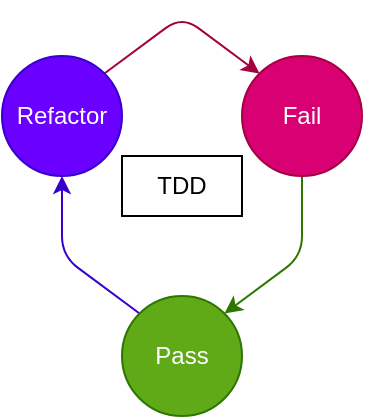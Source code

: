 <mxfile>
    <diagram id="QFN3ERdnSXNtOXIdUE44" name="Page-1">
        <mxGraphModel dx="212" dy="393" grid="1" gridSize="10" guides="1" tooltips="1" connect="1" arrows="1" fold="1" page="1" pageScale="1" pageWidth="850" pageHeight="1100" math="0" shadow="0">
            <root>
                <mxCell id="0"/>
                <mxCell id="1" parent="0"/>
                <mxCell id="5" style="edgeStyle=none;html=1;exitX=1;exitY=0;exitDx=0;exitDy=0;entryX=0;entryY=0;entryDx=0;entryDy=0;fillColor=#d80073;strokeColor=#A50040;" edge="1" parent="1" source="2" target="3">
                    <mxGeometry relative="1" as="geometry">
                        <Array as="points">
                            <mxPoint x="120" y="130"/>
                        </Array>
                    </mxGeometry>
                </mxCell>
                <mxCell id="2" value="Refactor" style="ellipse;whiteSpace=wrap;html=1;fillColor=#6a00ff;fontColor=#ffffff;strokeColor=#3700CC;" vertex="1" parent="1">
                    <mxGeometry x="30" y="150" width="60" height="60" as="geometry"/>
                </mxCell>
                <mxCell id="6" style="edgeStyle=none;html=1;exitX=0.5;exitY=1;exitDx=0;exitDy=0;entryX=1;entryY=0;entryDx=0;entryDy=0;fillColor=#60a917;strokeColor=#2D7600;" edge="1" parent="1" source="3" target="4">
                    <mxGeometry relative="1" as="geometry">
                        <Array as="points">
                            <mxPoint x="180" y="250"/>
                        </Array>
                    </mxGeometry>
                </mxCell>
                <mxCell id="3" value="Fail" style="ellipse;whiteSpace=wrap;html=1;fillColor=#d80073;fontColor=#ffffff;strokeColor=#A50040;" vertex="1" parent="1">
                    <mxGeometry x="150" y="150" width="60" height="60" as="geometry"/>
                </mxCell>
                <mxCell id="7" style="edgeStyle=none;html=1;exitX=0;exitY=0;exitDx=0;exitDy=0;entryX=0.5;entryY=1;entryDx=0;entryDy=0;fillColor=#6a00ff;strokeColor=#3700CC;" edge="1" parent="1" source="4" target="2">
                    <mxGeometry relative="1" as="geometry">
                        <Array as="points">
                            <mxPoint x="60" y="250"/>
                        </Array>
                    </mxGeometry>
                </mxCell>
                <mxCell id="4" value="Pass" style="ellipse;whiteSpace=wrap;html=1;fillColor=#60a917;fontColor=#ffffff;strokeColor=#2D7600;" vertex="1" parent="1">
                    <mxGeometry x="90" y="270" width="60" height="60" as="geometry"/>
                </mxCell>
                <mxCell id="8" value="TDD" style="rounded=0;whiteSpace=wrap;html=1;" vertex="1" parent="1">
                    <mxGeometry x="90" y="200" width="60" height="30" as="geometry"/>
                </mxCell>
            </root>
        </mxGraphModel>
    </diagram>
</mxfile>